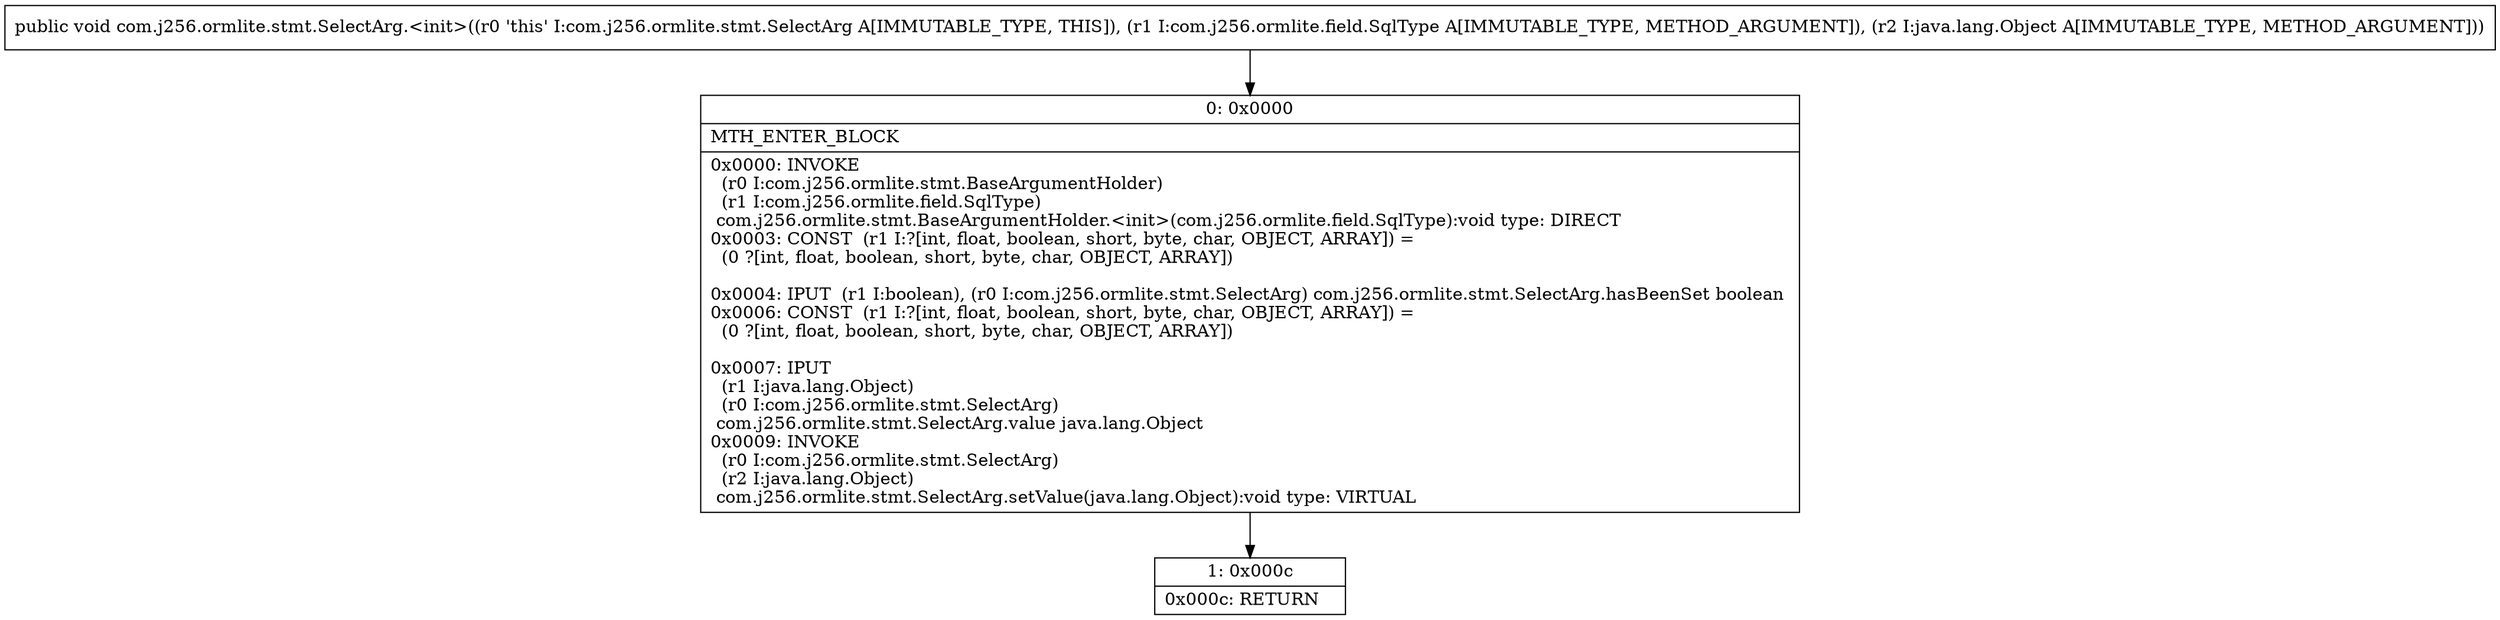 digraph "CFG forcom.j256.ormlite.stmt.SelectArg.\<init\>(Lcom\/j256\/ormlite\/field\/SqlType;Ljava\/lang\/Object;)V" {
Node_0 [shape=record,label="{0\:\ 0x0000|MTH_ENTER_BLOCK\l|0x0000: INVOKE  \l  (r0 I:com.j256.ormlite.stmt.BaseArgumentHolder)\l  (r1 I:com.j256.ormlite.field.SqlType)\l com.j256.ormlite.stmt.BaseArgumentHolder.\<init\>(com.j256.ormlite.field.SqlType):void type: DIRECT \l0x0003: CONST  (r1 I:?[int, float, boolean, short, byte, char, OBJECT, ARRAY]) = \l  (0 ?[int, float, boolean, short, byte, char, OBJECT, ARRAY])\l \l0x0004: IPUT  (r1 I:boolean), (r0 I:com.j256.ormlite.stmt.SelectArg) com.j256.ormlite.stmt.SelectArg.hasBeenSet boolean \l0x0006: CONST  (r1 I:?[int, float, boolean, short, byte, char, OBJECT, ARRAY]) = \l  (0 ?[int, float, boolean, short, byte, char, OBJECT, ARRAY])\l \l0x0007: IPUT  \l  (r1 I:java.lang.Object)\l  (r0 I:com.j256.ormlite.stmt.SelectArg)\l com.j256.ormlite.stmt.SelectArg.value java.lang.Object \l0x0009: INVOKE  \l  (r0 I:com.j256.ormlite.stmt.SelectArg)\l  (r2 I:java.lang.Object)\l com.j256.ormlite.stmt.SelectArg.setValue(java.lang.Object):void type: VIRTUAL \l}"];
Node_1 [shape=record,label="{1\:\ 0x000c|0x000c: RETURN   \l}"];
MethodNode[shape=record,label="{public void com.j256.ormlite.stmt.SelectArg.\<init\>((r0 'this' I:com.j256.ormlite.stmt.SelectArg A[IMMUTABLE_TYPE, THIS]), (r1 I:com.j256.ormlite.field.SqlType A[IMMUTABLE_TYPE, METHOD_ARGUMENT]), (r2 I:java.lang.Object A[IMMUTABLE_TYPE, METHOD_ARGUMENT])) }"];
MethodNode -> Node_0;
Node_0 -> Node_1;
}

